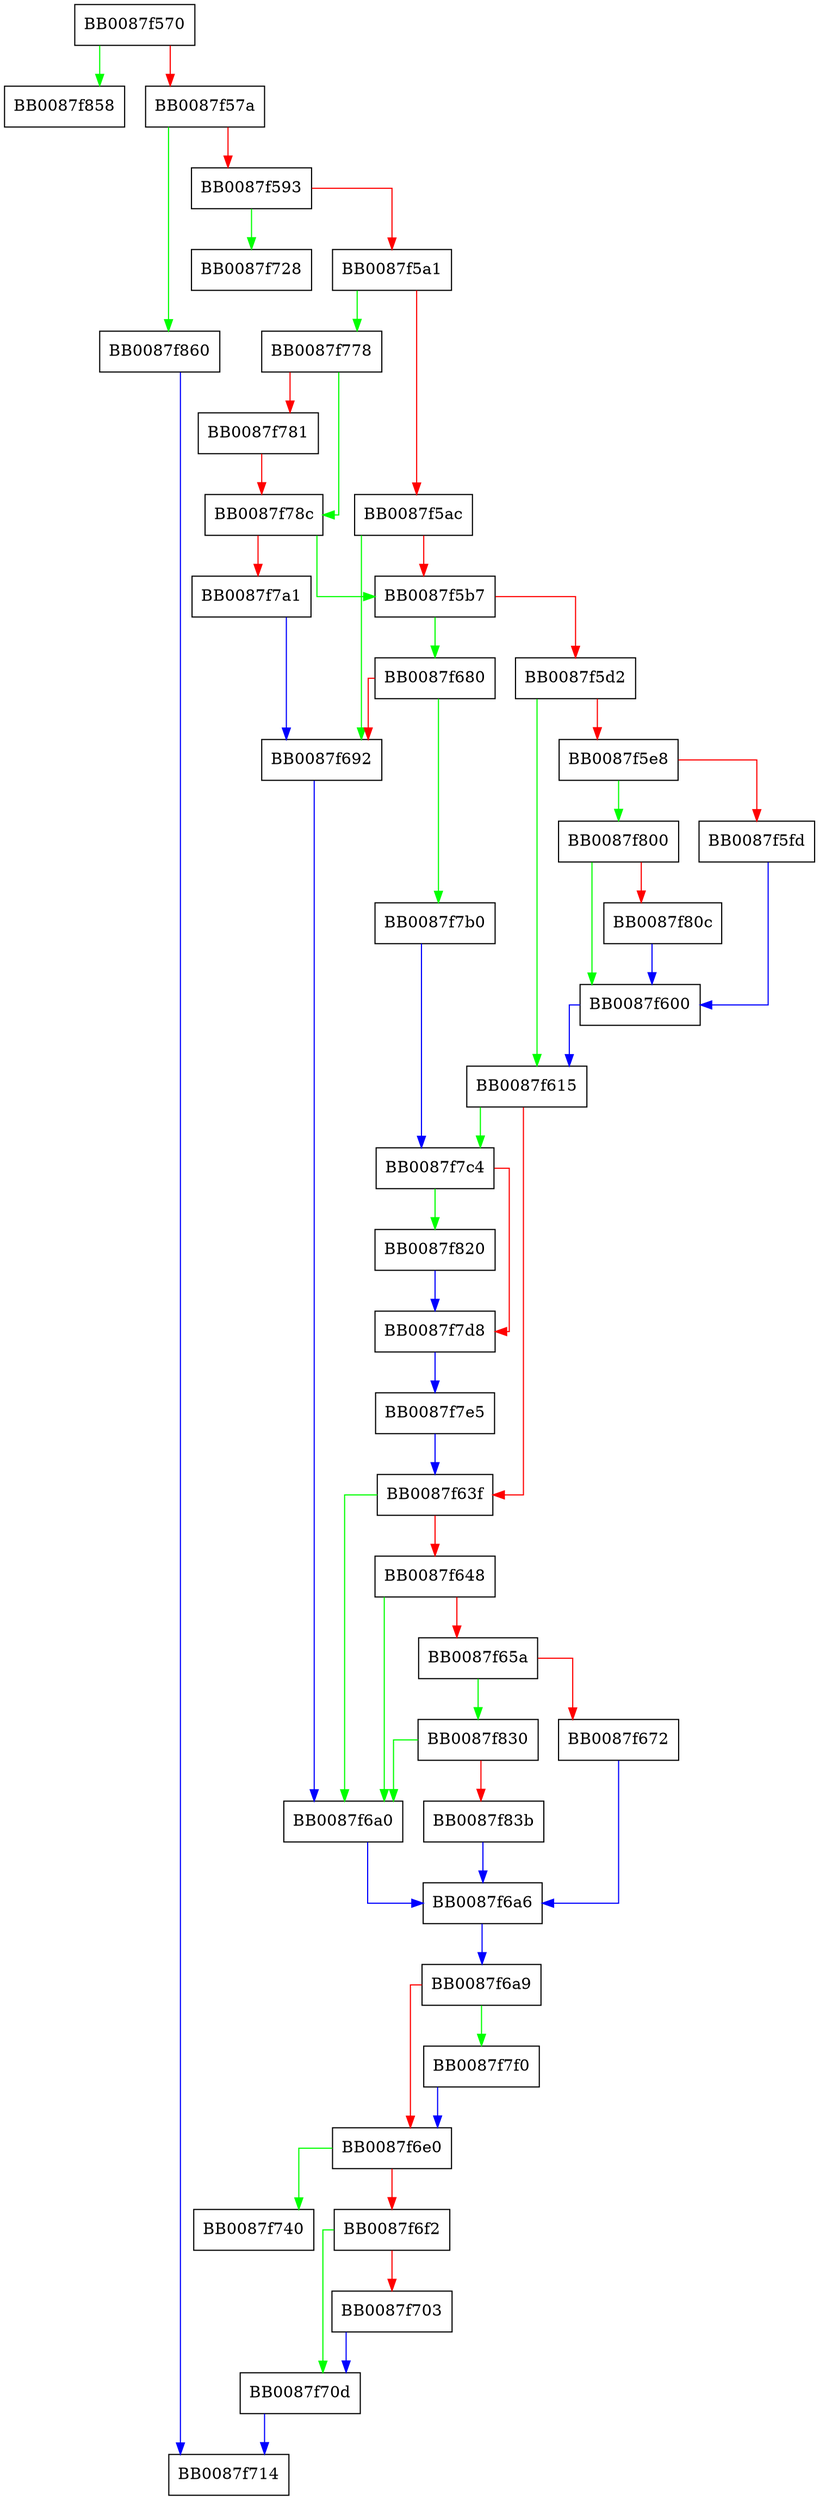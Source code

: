 digraph _IO_file_underflow {
  node [shape="box"];
  graph [splines=ortho];
  BB0087f570 -> BB0087f858 [color="green"];
  BB0087f570 -> BB0087f57a [color="red"];
  BB0087f57a -> BB0087f860 [color="green"];
  BB0087f57a -> BB0087f593 [color="red"];
  BB0087f593 -> BB0087f728 [color="green"];
  BB0087f593 -> BB0087f5a1 [color="red"];
  BB0087f5a1 -> BB0087f778 [color="green"];
  BB0087f5a1 -> BB0087f5ac [color="red"];
  BB0087f5ac -> BB0087f692 [color="green"];
  BB0087f5ac -> BB0087f5b7 [color="red"];
  BB0087f5b7 -> BB0087f680 [color="green"];
  BB0087f5b7 -> BB0087f5d2 [color="red"];
  BB0087f5d2 -> BB0087f615 [color="green"];
  BB0087f5d2 -> BB0087f5e8 [color="red"];
  BB0087f5e8 -> BB0087f800 [color="green"];
  BB0087f5e8 -> BB0087f5fd [color="red"];
  BB0087f5fd -> BB0087f600 [color="blue"];
  BB0087f600 -> BB0087f615 [color="blue"];
  BB0087f615 -> BB0087f7c4 [color="green"];
  BB0087f615 -> BB0087f63f [color="red"];
  BB0087f63f -> BB0087f6a0 [color="green"];
  BB0087f63f -> BB0087f648 [color="red"];
  BB0087f648 -> BB0087f6a0 [color="green"];
  BB0087f648 -> BB0087f65a [color="red"];
  BB0087f65a -> BB0087f830 [color="green"];
  BB0087f65a -> BB0087f672 [color="red"];
  BB0087f672 -> BB0087f6a6 [color="blue"];
  BB0087f680 -> BB0087f7b0 [color="green"];
  BB0087f680 -> BB0087f692 [color="red"];
  BB0087f692 -> BB0087f6a0 [color="blue"];
  BB0087f6a0 -> BB0087f6a6 [color="blue"];
  BB0087f6a6 -> BB0087f6a9 [color="blue"];
  BB0087f6a9 -> BB0087f7f0 [color="green"];
  BB0087f6a9 -> BB0087f6e0 [color="red"];
  BB0087f6e0 -> BB0087f740 [color="green"];
  BB0087f6e0 -> BB0087f6f2 [color="red"];
  BB0087f6f2 -> BB0087f70d [color="green"];
  BB0087f6f2 -> BB0087f703 [color="red"];
  BB0087f703 -> BB0087f70d [color="blue"];
  BB0087f70d -> BB0087f714 [color="blue"];
  BB0087f778 -> BB0087f78c [color="green"];
  BB0087f778 -> BB0087f781 [color="red"];
  BB0087f781 -> BB0087f78c [color="red"];
  BB0087f78c -> BB0087f5b7 [color="green"];
  BB0087f78c -> BB0087f7a1 [color="red"];
  BB0087f7a1 -> BB0087f692 [color="blue"];
  BB0087f7b0 -> BB0087f7c4 [color="blue"];
  BB0087f7c4 -> BB0087f820 [color="green"];
  BB0087f7c4 -> BB0087f7d8 [color="red"];
  BB0087f7d8 -> BB0087f7e5 [color="blue"];
  BB0087f7e5 -> BB0087f63f [color="blue"];
  BB0087f7f0 -> BB0087f6e0 [color="blue"];
  BB0087f800 -> BB0087f600 [color="green"];
  BB0087f800 -> BB0087f80c [color="red"];
  BB0087f80c -> BB0087f600 [color="blue"];
  BB0087f820 -> BB0087f7d8 [color="blue"];
  BB0087f830 -> BB0087f6a0 [color="green"];
  BB0087f830 -> BB0087f83b [color="red"];
  BB0087f83b -> BB0087f6a6 [color="blue"];
  BB0087f860 -> BB0087f714 [color="blue"];
}